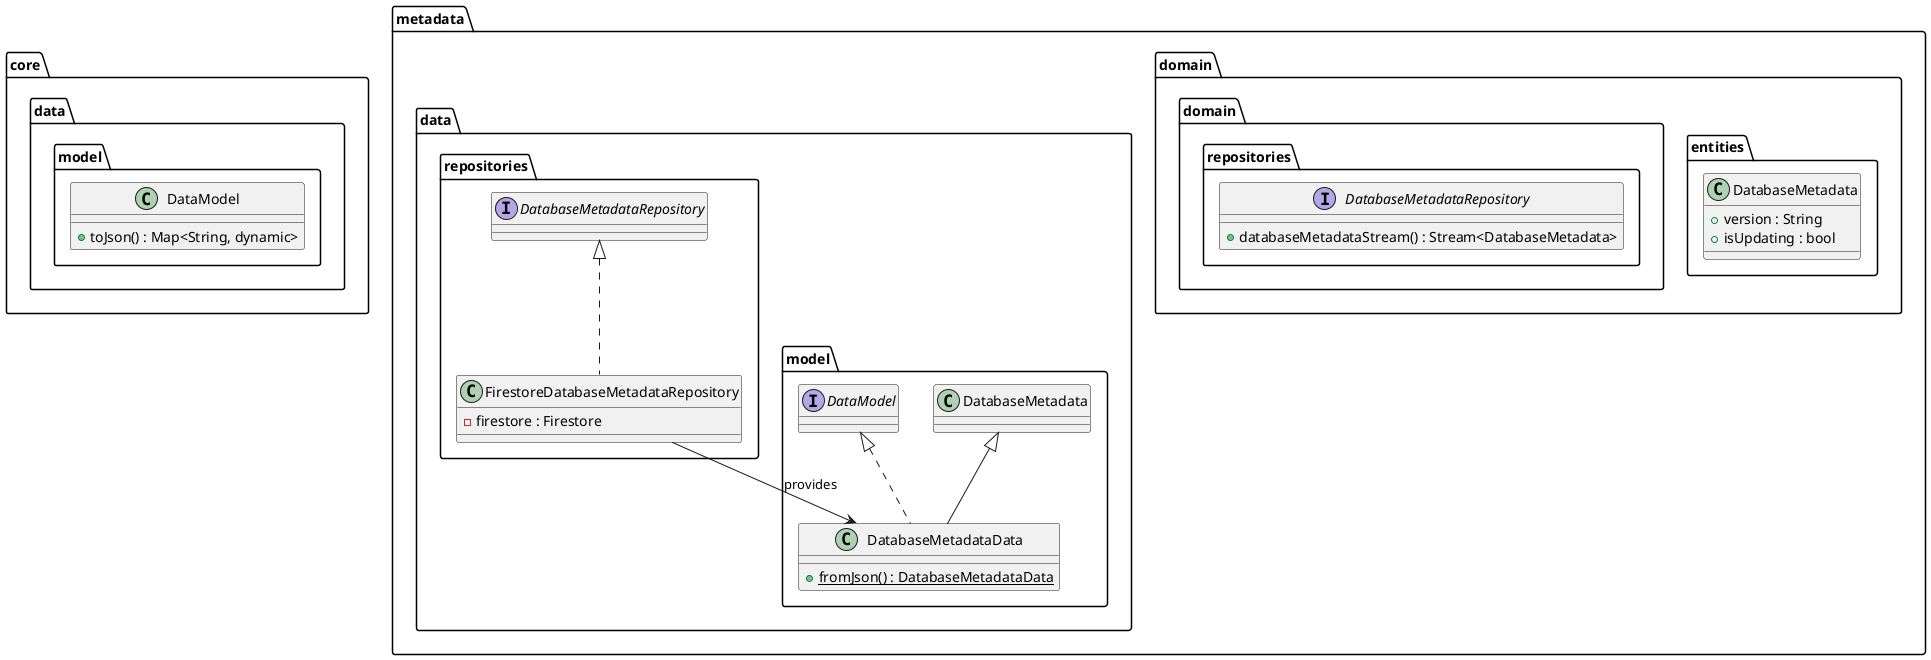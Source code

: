 @startuml metadata_data_class_diagram

package core.data.model {
    class DataModel {
        + toJson() : Map<String, dynamic>
    }
}

package metadata {

    package domain {
        package entities {
            class DatabaseMetadata {
                + version : String
                + isUpdating : bool
            }
        }

        package repositories as domain.repositories {
            interface DatabaseMetadataRepository {
                + databaseMetadataStream() : Stream<DatabaseMetadata>
            }
        }

    }

    package data {
        package model {
            class DatabaseMetadataData extends DatabaseMetadata implements DataModel {
                + {static} fromJson() : DatabaseMetadataData
            }
        }


        package repositories {
            class FirestoreDatabaseMetadataRepository implements DatabaseMetadataRepository {
                - firestore : Firestore
            }
        }
    }
}

FirestoreDatabaseMetadataRepository --> DatabaseMetadataData : provides



@enduml
